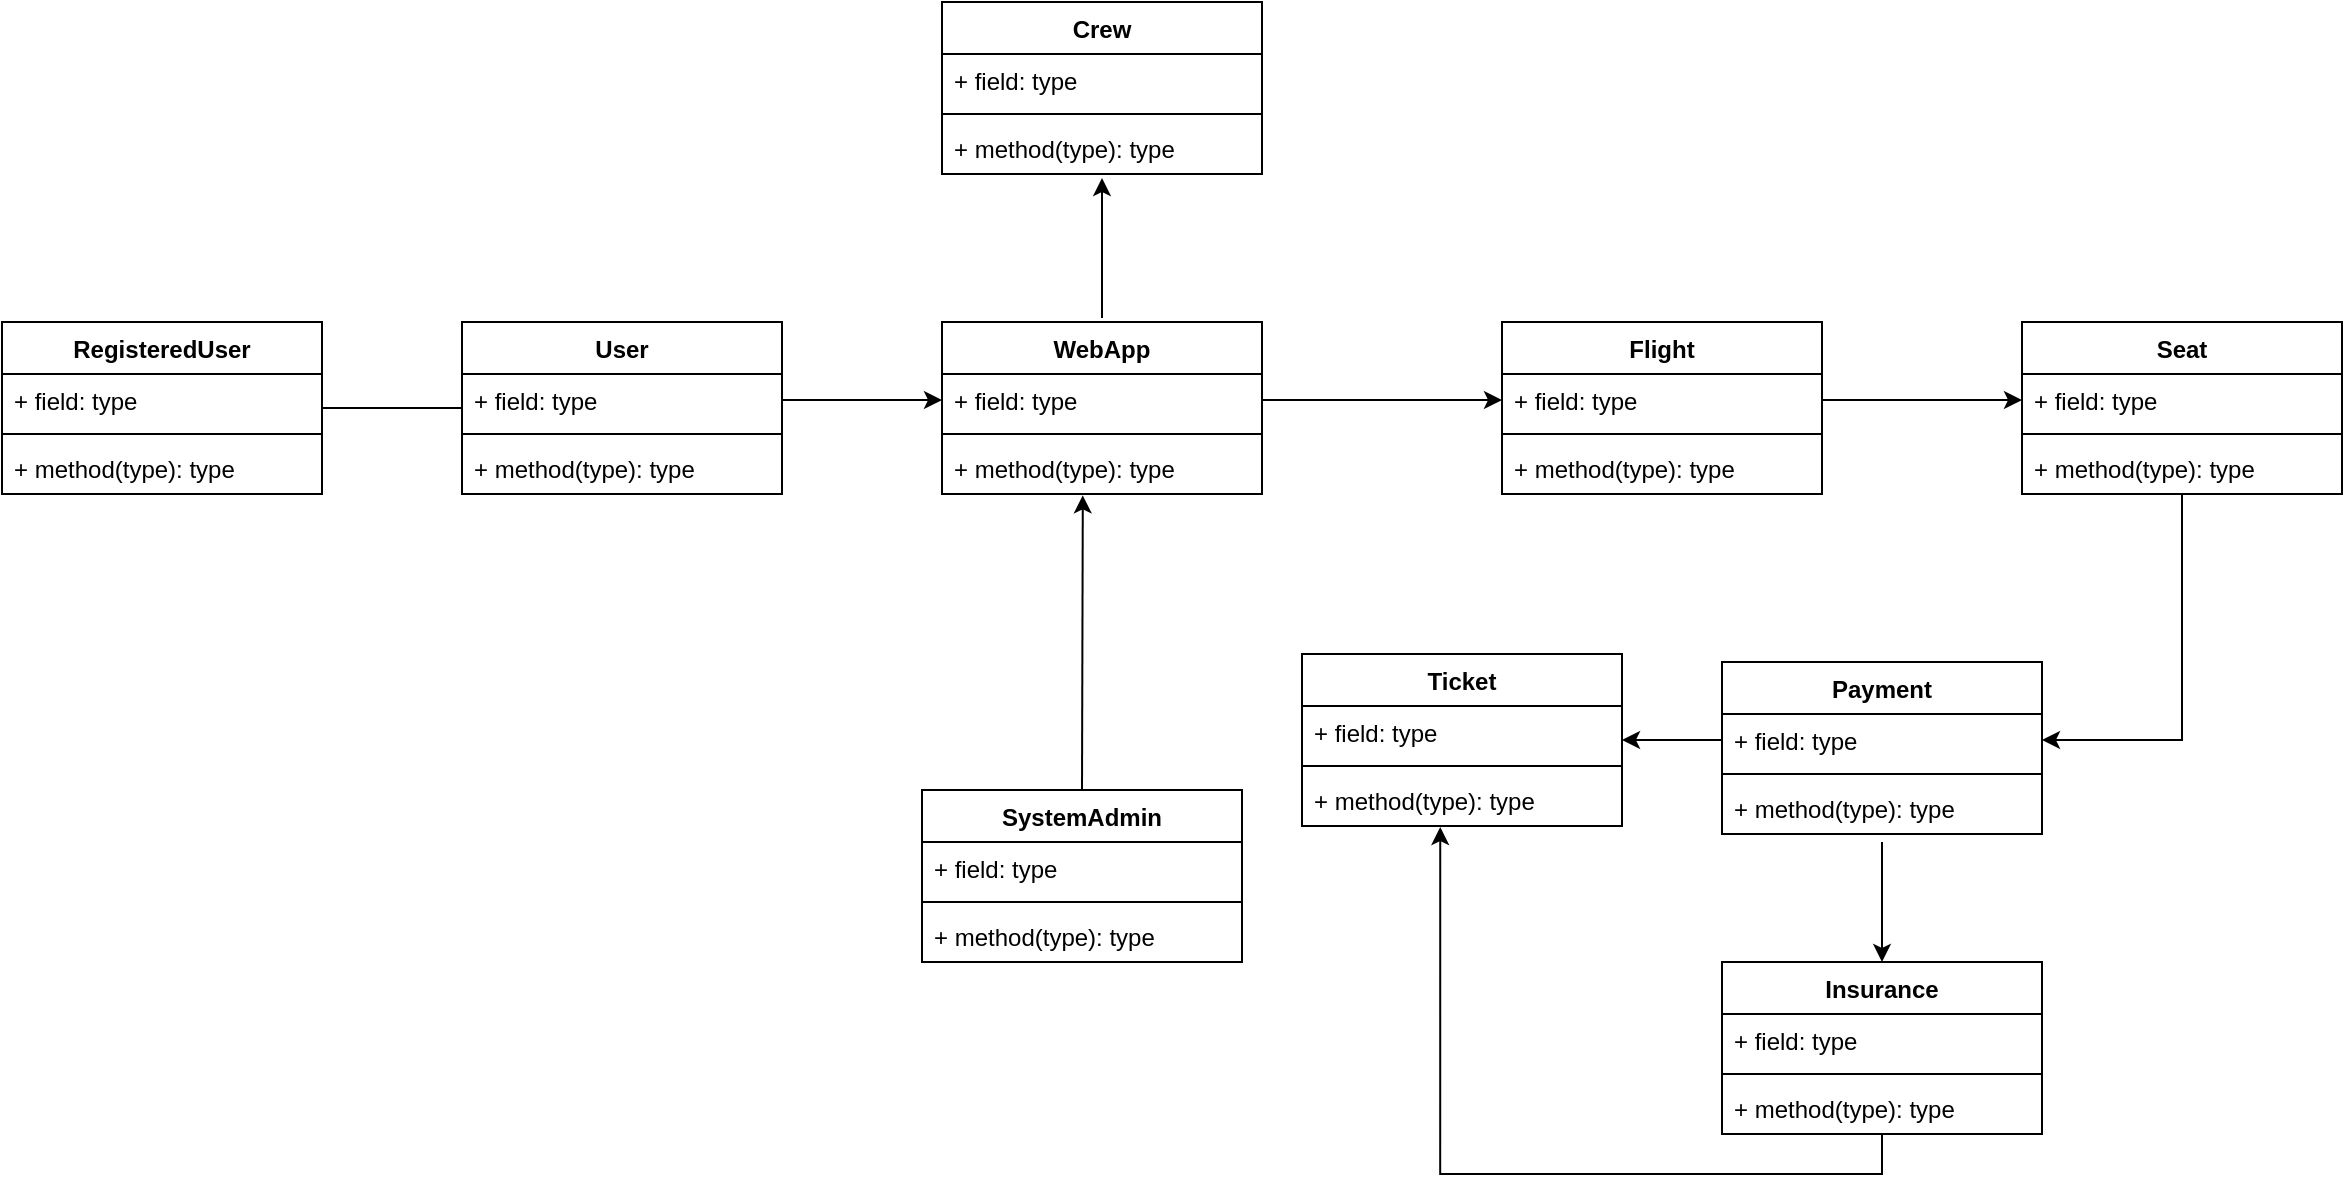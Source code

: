 <mxfile version="22.1.3" type="device">
  <diagram id="C5RBs43oDa-KdzZeNtuy" name="Page-1">
    <mxGraphModel dx="2562" dy="1552" grid="1" gridSize="10" guides="1" tooltips="1" connect="1" arrows="1" fold="1" page="1" pageScale="1" pageWidth="1169" pageHeight="827" math="0" shadow="0">
      <root>
        <mxCell id="WIyWlLk6GJQsqaUBKTNV-0" />
        <mxCell id="WIyWlLk6GJQsqaUBKTNV-1" parent="WIyWlLk6GJQsqaUBKTNV-0" />
        <mxCell id="whf_SGI6JC4aqG-MGkW3-0" value="User" style="swimlane;fontStyle=1;align=center;verticalAlign=top;childLayout=stackLayout;horizontal=1;startSize=26;horizontalStack=0;resizeParent=1;resizeParentMax=0;resizeLast=0;collapsible=1;marginBottom=0;whiteSpace=wrap;html=1;" parent="WIyWlLk6GJQsqaUBKTNV-1" vertex="1">
          <mxGeometry x="-70" y="130" width="160" height="86" as="geometry" />
        </mxCell>
        <mxCell id="whf_SGI6JC4aqG-MGkW3-1" value="+ field: type" style="text;strokeColor=none;fillColor=none;align=left;verticalAlign=top;spacingLeft=4;spacingRight=4;overflow=hidden;rotatable=0;points=[[0,0.5],[1,0.5]];portConstraint=eastwest;whiteSpace=wrap;html=1;" parent="whf_SGI6JC4aqG-MGkW3-0" vertex="1">
          <mxGeometry y="26" width="160" height="26" as="geometry" />
        </mxCell>
        <mxCell id="whf_SGI6JC4aqG-MGkW3-2" value="" style="line;strokeWidth=1;fillColor=none;align=left;verticalAlign=middle;spacingTop=-1;spacingLeft=3;spacingRight=3;rotatable=0;labelPosition=right;points=[];portConstraint=eastwest;strokeColor=inherit;" parent="whf_SGI6JC4aqG-MGkW3-0" vertex="1">
          <mxGeometry y="52" width="160" height="8" as="geometry" />
        </mxCell>
        <mxCell id="whf_SGI6JC4aqG-MGkW3-3" value="+ method(type): type" style="text;strokeColor=none;fillColor=none;align=left;verticalAlign=top;spacingLeft=4;spacingRight=4;overflow=hidden;rotatable=0;points=[[0,0.5],[1,0.5]];portConstraint=eastwest;whiteSpace=wrap;html=1;" parent="whf_SGI6JC4aqG-MGkW3-0" vertex="1">
          <mxGeometry y="60" width="160" height="26" as="geometry" />
        </mxCell>
        <mxCell id="aw-GPny0GJZwGLFEZNLA-3" style="edgeStyle=orthogonalEdgeStyle;rounded=0;orthogonalLoop=1;jettySize=auto;html=1;endArrow=none;endFill=0;" parent="WIyWlLk6GJQsqaUBKTNV-1" source="whf_SGI6JC4aqG-MGkW3-4" target="whf_SGI6JC4aqG-MGkW3-0" edge="1">
          <mxGeometry relative="1" as="geometry">
            <Array as="points">
              <mxPoint x="-180" y="173" />
            </Array>
          </mxGeometry>
        </mxCell>
        <mxCell id="whf_SGI6JC4aqG-MGkW3-4" value="RegisteredUser" style="swimlane;fontStyle=1;align=center;verticalAlign=top;childLayout=stackLayout;horizontal=1;startSize=26;horizontalStack=0;resizeParent=1;resizeParentMax=0;resizeLast=0;collapsible=1;marginBottom=0;whiteSpace=wrap;html=1;" parent="WIyWlLk6GJQsqaUBKTNV-1" vertex="1">
          <mxGeometry x="-300" y="130" width="160" height="86" as="geometry" />
        </mxCell>
        <mxCell id="whf_SGI6JC4aqG-MGkW3-5" value="+ field: type" style="text;strokeColor=none;fillColor=none;align=left;verticalAlign=top;spacingLeft=4;spacingRight=4;overflow=hidden;rotatable=0;points=[[0,0.5],[1,0.5]];portConstraint=eastwest;whiteSpace=wrap;html=1;" parent="whf_SGI6JC4aqG-MGkW3-4" vertex="1">
          <mxGeometry y="26" width="160" height="26" as="geometry" />
        </mxCell>
        <mxCell id="whf_SGI6JC4aqG-MGkW3-6" value="" style="line;strokeWidth=1;fillColor=none;align=left;verticalAlign=middle;spacingTop=-1;spacingLeft=3;spacingRight=3;rotatable=0;labelPosition=right;points=[];portConstraint=eastwest;strokeColor=inherit;" parent="whf_SGI6JC4aqG-MGkW3-4" vertex="1">
          <mxGeometry y="52" width="160" height="8" as="geometry" />
        </mxCell>
        <mxCell id="whf_SGI6JC4aqG-MGkW3-7" value="+ method(type): type" style="text;strokeColor=none;fillColor=none;align=left;verticalAlign=top;spacingLeft=4;spacingRight=4;overflow=hidden;rotatable=0;points=[[0,0.5],[1,0.5]];portConstraint=eastwest;whiteSpace=wrap;html=1;" parent="whf_SGI6JC4aqG-MGkW3-4" vertex="1">
          <mxGeometry y="60" width="160" height="26" as="geometry" />
        </mxCell>
        <mxCell id="i5DpLALZH5iAa-rp06mp-14" style="edgeStyle=orthogonalEdgeStyle;rounded=0;orthogonalLoop=1;jettySize=auto;html=1;entryX=1;entryY=0.5;entryDx=0;entryDy=0;" edge="1" parent="WIyWlLk6GJQsqaUBKTNV-1" target="aw-GPny0GJZwGLFEZNLA-35">
          <mxGeometry relative="1" as="geometry">
            <mxPoint x="790" y="216" as="sourcePoint" />
            <mxPoint x="720.0" y="325" as="targetPoint" />
            <Array as="points">
              <mxPoint x="790" y="339" />
            </Array>
          </mxGeometry>
        </mxCell>
        <mxCell id="whf_SGI6JC4aqG-MGkW3-12" value="Seat" style="swimlane;fontStyle=1;align=center;verticalAlign=top;childLayout=stackLayout;horizontal=1;startSize=26;horizontalStack=0;resizeParent=1;resizeParentMax=0;resizeLast=0;collapsible=1;marginBottom=0;whiteSpace=wrap;html=1;" parent="WIyWlLk6GJQsqaUBKTNV-1" vertex="1">
          <mxGeometry x="710" y="130" width="160" height="86" as="geometry" />
        </mxCell>
        <mxCell id="whf_SGI6JC4aqG-MGkW3-13" value="+ field: type" style="text;strokeColor=none;fillColor=none;align=left;verticalAlign=top;spacingLeft=4;spacingRight=4;overflow=hidden;rotatable=0;points=[[0,0.5],[1,0.5]];portConstraint=eastwest;whiteSpace=wrap;html=1;" parent="whf_SGI6JC4aqG-MGkW3-12" vertex="1">
          <mxGeometry y="26" width="160" height="26" as="geometry" />
        </mxCell>
        <mxCell id="whf_SGI6JC4aqG-MGkW3-14" value="" style="line;strokeWidth=1;fillColor=none;align=left;verticalAlign=middle;spacingTop=-1;spacingLeft=3;spacingRight=3;rotatable=0;labelPosition=right;points=[];portConstraint=eastwest;strokeColor=inherit;" parent="whf_SGI6JC4aqG-MGkW3-12" vertex="1">
          <mxGeometry y="52" width="160" height="8" as="geometry" />
        </mxCell>
        <mxCell id="whf_SGI6JC4aqG-MGkW3-15" value="+ method(type): type" style="text;strokeColor=none;fillColor=none;align=left;verticalAlign=top;spacingLeft=4;spacingRight=4;overflow=hidden;rotatable=0;points=[[0,0.5],[1,0.5]];portConstraint=eastwest;whiteSpace=wrap;html=1;" parent="whf_SGI6JC4aqG-MGkW3-12" vertex="1">
          <mxGeometry y="60" width="160" height="26" as="geometry" />
        </mxCell>
        <mxCell id="whf_SGI6JC4aqG-MGkW3-16" value="Flight" style="swimlane;fontStyle=1;align=center;verticalAlign=top;childLayout=stackLayout;horizontal=1;startSize=26;horizontalStack=0;resizeParent=1;resizeParentMax=0;resizeLast=0;collapsible=1;marginBottom=0;whiteSpace=wrap;html=1;" parent="WIyWlLk6GJQsqaUBKTNV-1" vertex="1">
          <mxGeometry x="450" y="130" width="160" height="86" as="geometry" />
        </mxCell>
        <mxCell id="whf_SGI6JC4aqG-MGkW3-17" value="+ field: type" style="text;strokeColor=none;fillColor=none;align=left;verticalAlign=top;spacingLeft=4;spacingRight=4;overflow=hidden;rotatable=0;points=[[0,0.5],[1,0.5]];portConstraint=eastwest;whiteSpace=wrap;html=1;" parent="whf_SGI6JC4aqG-MGkW3-16" vertex="1">
          <mxGeometry y="26" width="160" height="26" as="geometry" />
        </mxCell>
        <mxCell id="whf_SGI6JC4aqG-MGkW3-18" value="" style="line;strokeWidth=1;fillColor=none;align=left;verticalAlign=middle;spacingTop=-1;spacingLeft=3;spacingRight=3;rotatable=0;labelPosition=right;points=[];portConstraint=eastwest;strokeColor=inherit;" parent="whf_SGI6JC4aqG-MGkW3-16" vertex="1">
          <mxGeometry y="52" width="160" height="8" as="geometry" />
        </mxCell>
        <mxCell id="whf_SGI6JC4aqG-MGkW3-19" value="+ method(type): type" style="text;strokeColor=none;fillColor=none;align=left;verticalAlign=top;spacingLeft=4;spacingRight=4;overflow=hidden;rotatable=0;points=[[0,0.5],[1,0.5]];portConstraint=eastwest;whiteSpace=wrap;html=1;" parent="whf_SGI6JC4aqG-MGkW3-16" vertex="1">
          <mxGeometry y="60" width="160" height="26" as="geometry" />
        </mxCell>
        <mxCell id="whf_SGI6JC4aqG-MGkW3-28" value="SystemAdmin" style="swimlane;fontStyle=1;align=center;verticalAlign=top;childLayout=stackLayout;horizontal=1;startSize=26;horizontalStack=0;resizeParent=1;resizeParentMax=0;resizeLast=0;collapsible=1;marginBottom=0;whiteSpace=wrap;html=1;" parent="WIyWlLk6GJQsqaUBKTNV-1" vertex="1">
          <mxGeometry x="160" y="364" width="160" height="86" as="geometry" />
        </mxCell>
        <mxCell id="whf_SGI6JC4aqG-MGkW3-29" value="+ field: type" style="text;strokeColor=none;fillColor=none;align=left;verticalAlign=top;spacingLeft=4;spacingRight=4;overflow=hidden;rotatable=0;points=[[0,0.5],[1,0.5]];portConstraint=eastwest;whiteSpace=wrap;html=1;" parent="whf_SGI6JC4aqG-MGkW3-28" vertex="1">
          <mxGeometry y="26" width="160" height="26" as="geometry" />
        </mxCell>
        <mxCell id="whf_SGI6JC4aqG-MGkW3-30" value="" style="line;strokeWidth=1;fillColor=none;align=left;verticalAlign=middle;spacingTop=-1;spacingLeft=3;spacingRight=3;rotatable=0;labelPosition=right;points=[];portConstraint=eastwest;strokeColor=inherit;" parent="whf_SGI6JC4aqG-MGkW3-28" vertex="1">
          <mxGeometry y="52" width="160" height="8" as="geometry" />
        </mxCell>
        <mxCell id="whf_SGI6JC4aqG-MGkW3-31" value="+ method(type): type" style="text;strokeColor=none;fillColor=none;align=left;verticalAlign=top;spacingLeft=4;spacingRight=4;overflow=hidden;rotatable=0;points=[[0,0.5],[1,0.5]];portConstraint=eastwest;whiteSpace=wrap;html=1;" parent="whf_SGI6JC4aqG-MGkW3-28" vertex="1">
          <mxGeometry y="60" width="160" height="26" as="geometry" />
        </mxCell>
        <mxCell id="i5DpLALZH5iAa-rp06mp-18" style="edgeStyle=orthogonalEdgeStyle;rounded=0;orthogonalLoop=1;jettySize=auto;html=1;exitX=0.5;exitY=1;exitDx=0;exitDy=0;entryX=0.432;entryY=1.02;entryDx=0;entryDy=0;entryPerimeter=0;" edge="1" parent="WIyWlLk6GJQsqaUBKTNV-1" source="whf_SGI6JC4aqG-MGkW3-20" target="xYayTOOLB2RGcjKJtRsR-8">
          <mxGeometry relative="1" as="geometry">
            <mxPoint x="420" y="390" as="targetPoint" />
          </mxGeometry>
        </mxCell>
        <mxCell id="whf_SGI6JC4aqG-MGkW3-20" value="Insurance" style="swimlane;fontStyle=1;align=center;verticalAlign=top;childLayout=stackLayout;horizontal=1;startSize=26;horizontalStack=0;resizeParent=1;resizeParentMax=0;resizeLast=0;collapsible=1;marginBottom=0;whiteSpace=wrap;html=1;" parent="WIyWlLk6GJQsqaUBKTNV-1" vertex="1">
          <mxGeometry x="560" y="450" width="160" height="86" as="geometry" />
        </mxCell>
        <mxCell id="whf_SGI6JC4aqG-MGkW3-21" value="+ field: type" style="text;strokeColor=none;fillColor=none;align=left;verticalAlign=top;spacingLeft=4;spacingRight=4;overflow=hidden;rotatable=0;points=[[0,0.5],[1,0.5]];portConstraint=eastwest;whiteSpace=wrap;html=1;" parent="whf_SGI6JC4aqG-MGkW3-20" vertex="1">
          <mxGeometry y="26" width="160" height="26" as="geometry" />
        </mxCell>
        <mxCell id="whf_SGI6JC4aqG-MGkW3-22" value="" style="line;strokeWidth=1;fillColor=none;align=left;verticalAlign=middle;spacingTop=-1;spacingLeft=3;spacingRight=3;rotatable=0;labelPosition=right;points=[];portConstraint=eastwest;strokeColor=inherit;" parent="whf_SGI6JC4aqG-MGkW3-20" vertex="1">
          <mxGeometry y="52" width="160" height="8" as="geometry" />
        </mxCell>
        <mxCell id="whf_SGI6JC4aqG-MGkW3-23" value="+ method(type): type" style="text;strokeColor=none;fillColor=none;align=left;verticalAlign=top;spacingLeft=4;spacingRight=4;overflow=hidden;rotatable=0;points=[[0,0.5],[1,0.5]];portConstraint=eastwest;whiteSpace=wrap;html=1;" parent="whf_SGI6JC4aqG-MGkW3-20" vertex="1">
          <mxGeometry y="60" width="160" height="26" as="geometry" />
        </mxCell>
        <mxCell id="xYayTOOLB2RGcjKJtRsR-5" value="Ticket" style="swimlane;fontStyle=1;align=center;verticalAlign=top;childLayout=stackLayout;horizontal=1;startSize=26;horizontalStack=0;resizeParent=1;resizeParentMax=0;resizeLast=0;collapsible=1;marginBottom=0;whiteSpace=wrap;html=1;" parent="WIyWlLk6GJQsqaUBKTNV-1" vertex="1">
          <mxGeometry x="350" y="296" width="160" height="86" as="geometry" />
        </mxCell>
        <mxCell id="xYayTOOLB2RGcjKJtRsR-6" value="+ field: type" style="text;strokeColor=none;fillColor=none;align=left;verticalAlign=top;spacingLeft=4;spacingRight=4;overflow=hidden;rotatable=0;points=[[0,0.5],[1,0.5]];portConstraint=eastwest;whiteSpace=wrap;html=1;" parent="xYayTOOLB2RGcjKJtRsR-5" vertex="1">
          <mxGeometry y="26" width="160" height="26" as="geometry" />
        </mxCell>
        <mxCell id="xYayTOOLB2RGcjKJtRsR-7" value="" style="line;strokeWidth=1;fillColor=none;align=left;verticalAlign=middle;spacingTop=-1;spacingLeft=3;spacingRight=3;rotatable=0;labelPosition=right;points=[];portConstraint=eastwest;strokeColor=inherit;" parent="xYayTOOLB2RGcjKJtRsR-5" vertex="1">
          <mxGeometry y="52" width="160" height="8" as="geometry" />
        </mxCell>
        <mxCell id="xYayTOOLB2RGcjKJtRsR-8" value="+ method(type): type" style="text;strokeColor=none;fillColor=none;align=left;verticalAlign=top;spacingLeft=4;spacingRight=4;overflow=hidden;rotatable=0;points=[[0,0.5],[1,0.5]];portConstraint=eastwest;whiteSpace=wrap;html=1;" parent="xYayTOOLB2RGcjKJtRsR-5" vertex="1">
          <mxGeometry y="60" width="160" height="26" as="geometry" />
        </mxCell>
        <mxCell id="i5DpLALZH5iAa-rp06mp-13" value="" style="edgeStyle=orthogonalEdgeStyle;rounded=0;orthogonalLoop=1;jettySize=auto;html=1;" edge="1" parent="WIyWlLk6GJQsqaUBKTNV-1">
          <mxGeometry relative="1" as="geometry">
            <mxPoint x="250" y="128" as="sourcePoint" />
            <mxPoint x="250" y="58" as="targetPoint" />
          </mxGeometry>
        </mxCell>
        <mxCell id="xYayTOOLB2RGcjKJtRsR-24" value="Crew" style="swimlane;fontStyle=1;align=center;verticalAlign=top;childLayout=stackLayout;horizontal=1;startSize=26;horizontalStack=0;resizeParent=1;resizeParentMax=0;resizeLast=0;collapsible=1;marginBottom=0;whiteSpace=wrap;html=1;" parent="WIyWlLk6GJQsqaUBKTNV-1" vertex="1">
          <mxGeometry x="170" y="-30" width="160" height="86" as="geometry" />
        </mxCell>
        <mxCell id="xYayTOOLB2RGcjKJtRsR-25" value="+ field: type" style="text;strokeColor=none;fillColor=none;align=left;verticalAlign=top;spacingLeft=4;spacingRight=4;overflow=hidden;rotatable=0;points=[[0,0.5],[1,0.5]];portConstraint=eastwest;whiteSpace=wrap;html=1;" parent="xYayTOOLB2RGcjKJtRsR-24" vertex="1">
          <mxGeometry y="26" width="160" height="26" as="geometry" />
        </mxCell>
        <mxCell id="xYayTOOLB2RGcjKJtRsR-26" value="" style="line;strokeWidth=1;fillColor=none;align=left;verticalAlign=middle;spacingTop=-1;spacingLeft=3;spacingRight=3;rotatable=0;labelPosition=right;points=[];portConstraint=eastwest;strokeColor=inherit;" parent="xYayTOOLB2RGcjKJtRsR-24" vertex="1">
          <mxGeometry y="52" width="160" height="8" as="geometry" />
        </mxCell>
        <mxCell id="xYayTOOLB2RGcjKJtRsR-27" value="+ method(type): type" style="text;strokeColor=none;fillColor=none;align=left;verticalAlign=top;spacingLeft=4;spacingRight=4;overflow=hidden;rotatable=0;points=[[0,0.5],[1,0.5]];portConstraint=eastwest;whiteSpace=wrap;html=1;" parent="xYayTOOLB2RGcjKJtRsR-24" vertex="1">
          <mxGeometry y="60" width="160" height="26" as="geometry" />
        </mxCell>
        <mxCell id="aw-GPny0GJZwGLFEZNLA-34" value="Payment" style="swimlane;fontStyle=1;align=center;verticalAlign=top;childLayout=stackLayout;horizontal=1;startSize=26;horizontalStack=0;resizeParent=1;resizeParentMax=0;resizeLast=0;collapsible=1;marginBottom=0;whiteSpace=wrap;html=1;points=[[0,0,0,0,0],[0,0.25,0,0,0],[0,0.5,0,0,0],[0,0.75,0,0,0],[0,1,0,0,0],[0.25,0,0,0,0],[0.25,1,0,0,0],[0.5,0,0,0,0],[0.5,1,0,0,0],[0.75,0,0,0,0],[0.75,1,0,0,0],[1,0,0,0,0],[1,0.25,0,0,0],[1,0.5,0,0,0],[1,0.75,0,0,0],[1,1,0,0,0]];" parent="WIyWlLk6GJQsqaUBKTNV-1" vertex="1">
          <mxGeometry x="560" y="300" width="160" height="86" as="geometry" />
        </mxCell>
        <mxCell id="aw-GPny0GJZwGLFEZNLA-35" value="+ field: type" style="text;strokeColor=none;fillColor=none;align=left;verticalAlign=top;spacingLeft=4;spacingRight=4;overflow=hidden;rotatable=0;points=[[0,0.5],[1,0.5]];portConstraint=eastwest;whiteSpace=wrap;html=1;" parent="aw-GPny0GJZwGLFEZNLA-34" vertex="1">
          <mxGeometry y="26" width="160" height="26" as="geometry" />
        </mxCell>
        <mxCell id="aw-GPny0GJZwGLFEZNLA-36" value="" style="line;strokeWidth=1;fillColor=none;align=left;verticalAlign=middle;spacingTop=-1;spacingLeft=3;spacingRight=3;rotatable=0;labelPosition=right;points=[];portConstraint=eastwest;strokeColor=inherit;" parent="aw-GPny0GJZwGLFEZNLA-34" vertex="1">
          <mxGeometry y="52" width="160" height="8" as="geometry" />
        </mxCell>
        <mxCell id="aw-GPny0GJZwGLFEZNLA-37" value="+ method(type): type" style="text;strokeColor=none;fillColor=none;align=left;verticalAlign=top;spacingLeft=4;spacingRight=4;overflow=hidden;rotatable=0;points=[[0,0.5],[1,0.5]];portConstraint=eastwest;whiteSpace=wrap;html=1;" parent="aw-GPny0GJZwGLFEZNLA-34" vertex="1">
          <mxGeometry y="60" width="160" height="26" as="geometry" />
        </mxCell>
        <mxCell id="i5DpLALZH5iAa-rp06mp-0" value="WebApp" style="swimlane;fontStyle=1;align=center;verticalAlign=top;childLayout=stackLayout;horizontal=1;startSize=26;horizontalStack=0;resizeParent=1;resizeParentMax=0;resizeLast=0;collapsible=1;marginBottom=0;whiteSpace=wrap;html=1;" vertex="1" parent="WIyWlLk6GJQsqaUBKTNV-1">
          <mxGeometry x="170" y="130" width="160" height="86" as="geometry" />
        </mxCell>
        <mxCell id="i5DpLALZH5iAa-rp06mp-1" value="+ field: type" style="text;strokeColor=none;fillColor=none;align=left;verticalAlign=top;spacingLeft=4;spacingRight=4;overflow=hidden;rotatable=0;points=[[0,0.5],[1,0.5]];portConstraint=eastwest;whiteSpace=wrap;html=1;" vertex="1" parent="i5DpLALZH5iAa-rp06mp-0">
          <mxGeometry y="26" width="160" height="26" as="geometry" />
        </mxCell>
        <mxCell id="i5DpLALZH5iAa-rp06mp-2" value="" style="line;strokeWidth=1;fillColor=none;align=left;verticalAlign=middle;spacingTop=-1;spacingLeft=3;spacingRight=3;rotatable=0;labelPosition=right;points=[];portConstraint=eastwest;strokeColor=inherit;" vertex="1" parent="i5DpLALZH5iAa-rp06mp-0">
          <mxGeometry y="52" width="160" height="8" as="geometry" />
        </mxCell>
        <mxCell id="i5DpLALZH5iAa-rp06mp-3" value="+ method(type): type" style="text;strokeColor=none;fillColor=none;align=left;verticalAlign=top;spacingLeft=4;spacingRight=4;overflow=hidden;rotatable=0;points=[[0,0.5],[1,0.5]];portConstraint=eastwest;whiteSpace=wrap;html=1;" vertex="1" parent="i5DpLALZH5iAa-rp06mp-0">
          <mxGeometry y="60" width="160" height="26" as="geometry" />
        </mxCell>
        <mxCell id="i5DpLALZH5iAa-rp06mp-4" value="" style="edgeStyle=orthogonalEdgeStyle;rounded=0;orthogonalLoop=1;jettySize=auto;html=1;entryX=0;entryY=0.5;entryDx=0;entryDy=0;" edge="1" parent="WIyWlLk6GJQsqaUBKTNV-1" source="whf_SGI6JC4aqG-MGkW3-1" target="i5DpLALZH5iAa-rp06mp-1">
          <mxGeometry relative="1" as="geometry" />
        </mxCell>
        <mxCell id="i5DpLALZH5iAa-rp06mp-7" value="" style="endArrow=classic;html=1;rounded=0;entryX=0.44;entryY=1.026;entryDx=0;entryDy=0;entryPerimeter=0;exitX=0.5;exitY=0;exitDx=0;exitDy=0;" edge="1" parent="WIyWlLk6GJQsqaUBKTNV-1" source="whf_SGI6JC4aqG-MGkW3-28" target="i5DpLALZH5iAa-rp06mp-3">
          <mxGeometry width="50" height="50" relative="1" as="geometry">
            <mxPoint x="240" y="370" as="sourcePoint" />
            <mxPoint x="260" y="210" as="targetPoint" />
          </mxGeometry>
        </mxCell>
        <mxCell id="i5DpLALZH5iAa-rp06mp-9" style="edgeStyle=orthogonalEdgeStyle;rounded=0;orthogonalLoop=1;jettySize=auto;html=1;exitX=1;exitY=0.5;exitDx=0;exitDy=0;entryX=0;entryY=0.5;entryDx=0;entryDy=0;" edge="1" parent="WIyWlLk6GJQsqaUBKTNV-1" source="i5DpLALZH5iAa-rp06mp-1" target="whf_SGI6JC4aqG-MGkW3-17">
          <mxGeometry relative="1" as="geometry" />
        </mxCell>
        <mxCell id="i5DpLALZH5iAa-rp06mp-10" style="edgeStyle=orthogonalEdgeStyle;rounded=0;orthogonalLoop=1;jettySize=auto;html=1;exitX=1;exitY=0.5;exitDx=0;exitDy=0;entryX=0;entryY=0.5;entryDx=0;entryDy=0;" edge="1" parent="WIyWlLk6GJQsqaUBKTNV-1" source="whf_SGI6JC4aqG-MGkW3-17" target="whf_SGI6JC4aqG-MGkW3-13">
          <mxGeometry relative="1" as="geometry" />
        </mxCell>
        <mxCell id="i5DpLALZH5iAa-rp06mp-15" style="edgeStyle=orthogonalEdgeStyle;rounded=0;orthogonalLoop=1;jettySize=auto;html=1;exitX=0;exitY=0.5;exitDx=0;exitDy=0;entryX=1;entryY=0.5;entryDx=0;entryDy=0;" edge="1" parent="WIyWlLk6GJQsqaUBKTNV-1" source="aw-GPny0GJZwGLFEZNLA-35" target="xYayTOOLB2RGcjKJtRsR-5">
          <mxGeometry relative="1" as="geometry" />
        </mxCell>
        <mxCell id="i5DpLALZH5iAa-rp06mp-16" value="" style="endArrow=classic;html=1;rounded=0;" edge="1" parent="WIyWlLk6GJQsqaUBKTNV-1">
          <mxGeometry width="50" height="50" relative="1" as="geometry">
            <mxPoint x="640" y="390" as="sourcePoint" />
            <mxPoint x="640" y="450" as="targetPoint" />
          </mxGeometry>
        </mxCell>
      </root>
    </mxGraphModel>
  </diagram>
</mxfile>
